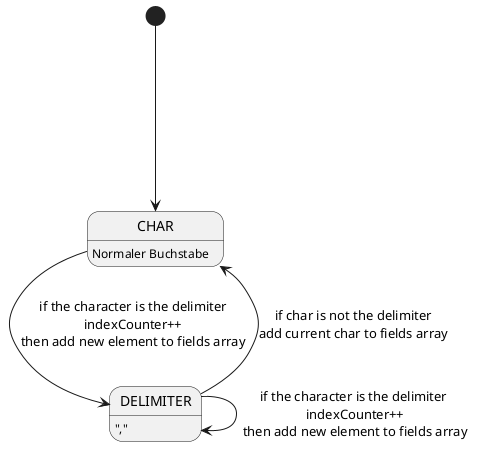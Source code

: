 @startuml

[*] ----> CHAR

CHAR: Normaler Buchstabe
DELIMITER: ","

CHAR --> DELIMITER: if the character is the delimiter\nindexCounter++\nthen add new element to fields array

DELIMITER --> CHAR: if char is not the delimiter\nadd current char to fields array
DELIMITER --> DELIMITER: if the character is the delimiter \nindexCounter++\nthen add new element to fields array


@enduml
